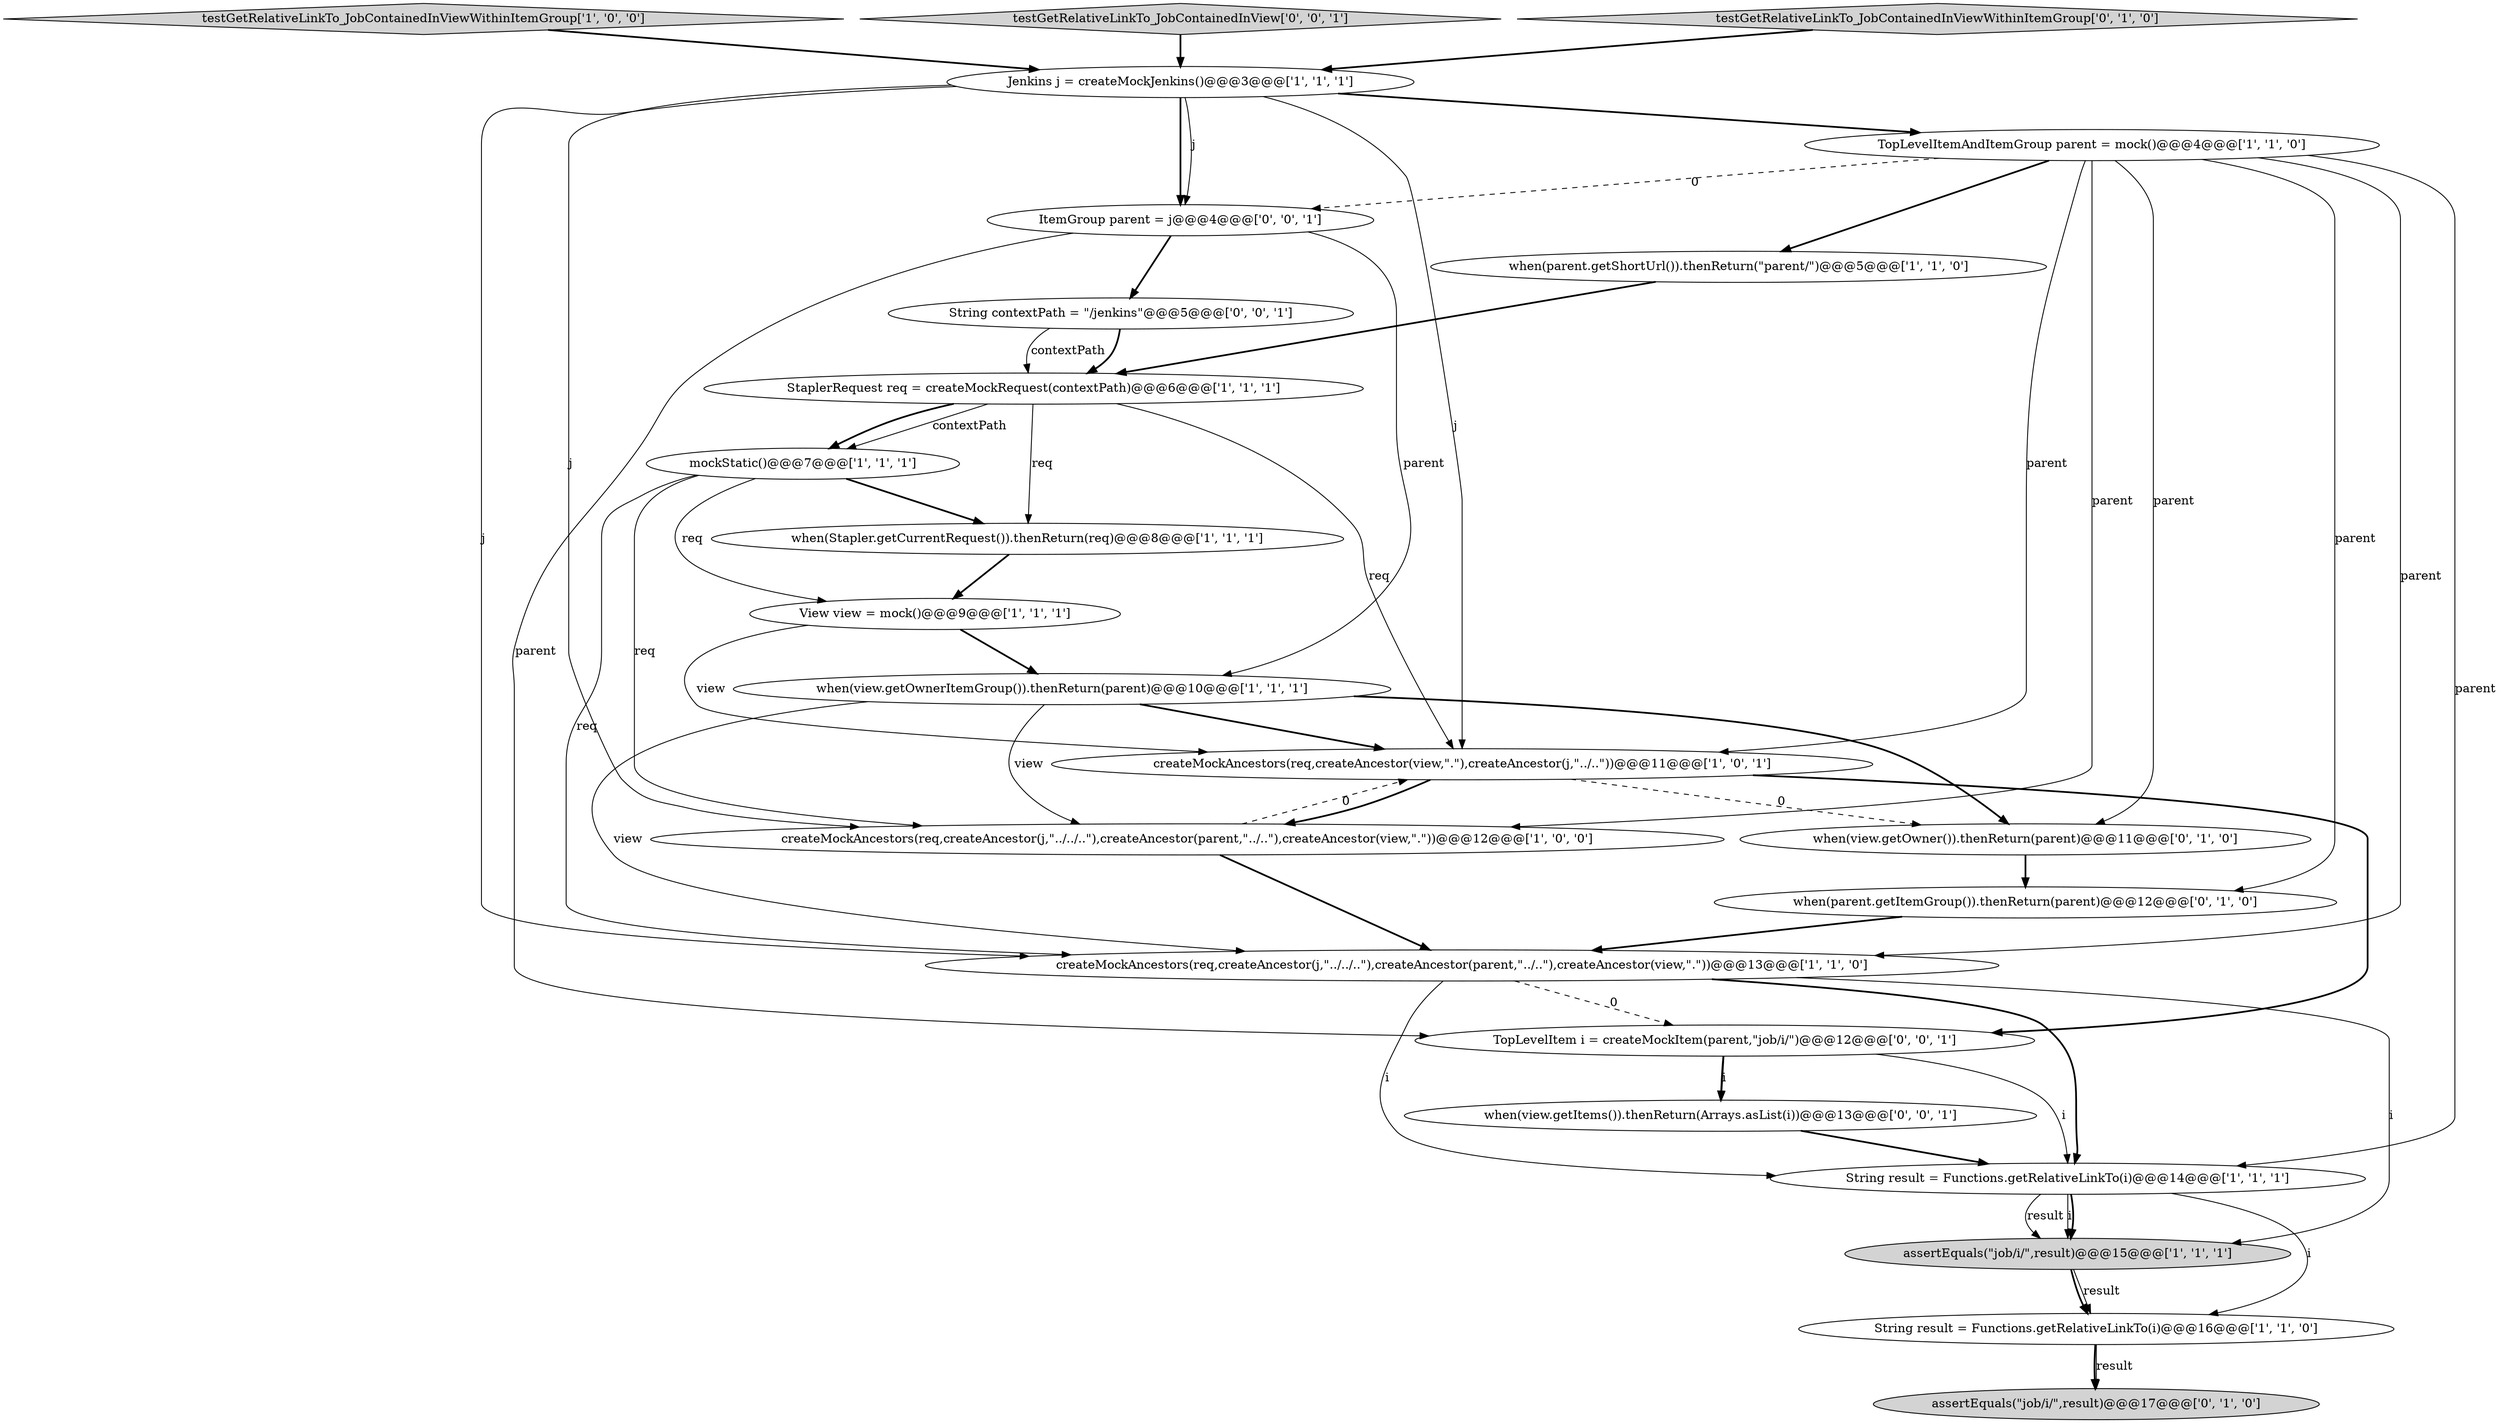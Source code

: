 digraph {
9 [style = filled, label = "createMockAncestors(req,createAncestor(view,\".\"),createAncestor(j,\"../..\"))@@@11@@@['1', '0', '1']", fillcolor = white, shape = ellipse image = "AAA0AAABBB1BBB"];
22 [style = filled, label = "TopLevelItem i = createMockItem(parent,\"job/i/\")@@@12@@@['0', '0', '1']", fillcolor = white, shape = ellipse image = "AAA0AAABBB3BBB"];
11 [style = filled, label = "when(view.getOwnerItemGroup()).thenReturn(parent)@@@10@@@['1', '1', '1']", fillcolor = white, shape = ellipse image = "AAA0AAABBB1BBB"];
3 [style = filled, label = "mockStatic()@@@7@@@['1', '1', '1']", fillcolor = white, shape = ellipse image = "AAA0AAABBB1BBB"];
5 [style = filled, label = "when(parent.getShortUrl()).thenReturn(\"parent/\")@@@5@@@['1', '1', '0']", fillcolor = white, shape = ellipse image = "AAA0AAABBB1BBB"];
0 [style = filled, label = "TopLevelItemAndItemGroup parent = mock()@@@4@@@['1', '1', '0']", fillcolor = white, shape = ellipse image = "AAA0AAABBB1BBB"];
8 [style = filled, label = "Jenkins j = createMockJenkins()@@@3@@@['1', '1', '1']", fillcolor = white, shape = ellipse image = "AAA0AAABBB1BBB"];
4 [style = filled, label = "assertEquals(\"job/i/\",result)@@@15@@@['1', '1', '1']", fillcolor = lightgray, shape = ellipse image = "AAA0AAABBB1BBB"];
16 [style = filled, label = "assertEquals(\"job/i/\",result)@@@17@@@['0', '1', '0']", fillcolor = lightgray, shape = ellipse image = "AAA0AAABBB2BBB"];
7 [style = filled, label = "View view = mock()@@@9@@@['1', '1', '1']", fillcolor = white, shape = ellipse image = "AAA0AAABBB1BBB"];
13 [style = filled, label = "testGetRelativeLinkTo_JobContainedInViewWithinItemGroup['1', '0', '0']", fillcolor = lightgray, shape = diamond image = "AAA0AAABBB1BBB"];
2 [style = filled, label = "createMockAncestors(req,createAncestor(j,\"../../..\"),createAncestor(parent,\"../..\"),createAncestor(view,\".\"))@@@13@@@['1', '1', '0']", fillcolor = white, shape = ellipse image = "AAA0AAABBB1BBB"];
15 [style = filled, label = "when(parent.getItemGroup()).thenReturn(parent)@@@12@@@['0', '1', '0']", fillcolor = white, shape = ellipse image = "AAA1AAABBB2BBB"];
21 [style = filled, label = "ItemGroup parent = j@@@4@@@['0', '0', '1']", fillcolor = white, shape = ellipse image = "AAA0AAABBB3BBB"];
10 [style = filled, label = "String result = Functions.getRelativeLinkTo(i)@@@14@@@['1', '1', '1']", fillcolor = white, shape = ellipse image = "AAA0AAABBB1BBB"];
20 [style = filled, label = "when(view.getItems()).thenReturn(Arrays.asList(i))@@@13@@@['0', '0', '1']", fillcolor = white, shape = ellipse image = "AAA0AAABBB3BBB"];
14 [style = filled, label = "String result = Functions.getRelativeLinkTo(i)@@@16@@@['1', '1', '0']", fillcolor = white, shape = ellipse image = "AAA0AAABBB1BBB"];
12 [style = filled, label = "createMockAncestors(req,createAncestor(j,\"../../..\"),createAncestor(parent,\"../..\"),createAncestor(view,\".\"))@@@12@@@['1', '0', '0']", fillcolor = white, shape = ellipse image = "AAA0AAABBB1BBB"];
18 [style = filled, label = "when(view.getOwner()).thenReturn(parent)@@@11@@@['0', '1', '0']", fillcolor = white, shape = ellipse image = "AAA1AAABBB2BBB"];
23 [style = filled, label = "String contextPath = \"/jenkins\"@@@5@@@['0', '0', '1']", fillcolor = white, shape = ellipse image = "AAA0AAABBB3BBB"];
19 [style = filled, label = "testGetRelativeLinkTo_JobContainedInView['0', '0', '1']", fillcolor = lightgray, shape = diamond image = "AAA0AAABBB3BBB"];
1 [style = filled, label = "StaplerRequest req = createMockRequest(contextPath)@@@6@@@['1', '1', '1']", fillcolor = white, shape = ellipse image = "AAA0AAABBB1BBB"];
6 [style = filled, label = "when(Stapler.getCurrentRequest()).thenReturn(req)@@@8@@@['1', '1', '1']", fillcolor = white, shape = ellipse image = "AAA0AAABBB1BBB"];
17 [style = filled, label = "testGetRelativeLinkTo_JobContainedInViewWithinItemGroup['0', '1', '0']", fillcolor = lightgray, shape = diamond image = "AAA0AAABBB2BBB"];
9->22 [style = bold, label=""];
9->18 [style = dashed, label="0"];
8->9 [style = solid, label="j"];
8->12 [style = solid, label="j"];
2->22 [style = dashed, label="0"];
11->12 [style = solid, label="view"];
3->12 [style = solid, label="req"];
3->2 [style = solid, label="req"];
3->7 [style = solid, label="req"];
14->16 [style = bold, label=""];
20->10 [style = bold, label=""];
8->0 [style = bold, label=""];
0->21 [style = dashed, label="0"];
23->1 [style = bold, label=""];
23->1 [style = solid, label="contextPath"];
12->2 [style = bold, label=""];
5->1 [style = bold, label=""];
19->8 [style = bold, label=""];
10->4 [style = solid, label="i"];
14->16 [style = solid, label="result"];
21->11 [style = solid, label="parent"];
8->2 [style = solid, label="j"];
11->9 [style = bold, label=""];
11->18 [style = bold, label=""];
2->10 [style = bold, label=""];
22->20 [style = bold, label=""];
2->10 [style = solid, label="i"];
7->11 [style = bold, label=""];
21->22 [style = solid, label="parent"];
12->9 [style = dashed, label="0"];
8->21 [style = bold, label=""];
15->2 [style = bold, label=""];
3->6 [style = bold, label=""];
22->20 [style = solid, label="i"];
22->10 [style = solid, label="i"];
0->18 [style = solid, label="parent"];
4->14 [style = solid, label="result"];
1->3 [style = bold, label=""];
1->9 [style = solid, label="req"];
10->4 [style = bold, label=""];
2->4 [style = solid, label="i"];
0->10 [style = solid, label="parent"];
7->9 [style = solid, label="view"];
10->14 [style = solid, label="i"];
17->8 [style = bold, label=""];
4->14 [style = bold, label=""];
0->12 [style = solid, label="parent"];
13->8 [style = bold, label=""];
0->5 [style = bold, label=""];
6->7 [style = bold, label=""];
0->2 [style = solid, label="parent"];
21->23 [style = bold, label=""];
1->3 [style = solid, label="contextPath"];
8->21 [style = solid, label="j"];
0->15 [style = solid, label="parent"];
11->2 [style = solid, label="view"];
0->9 [style = solid, label="parent"];
1->6 [style = solid, label="req"];
9->12 [style = bold, label=""];
10->4 [style = solid, label="result"];
18->15 [style = bold, label=""];
}
